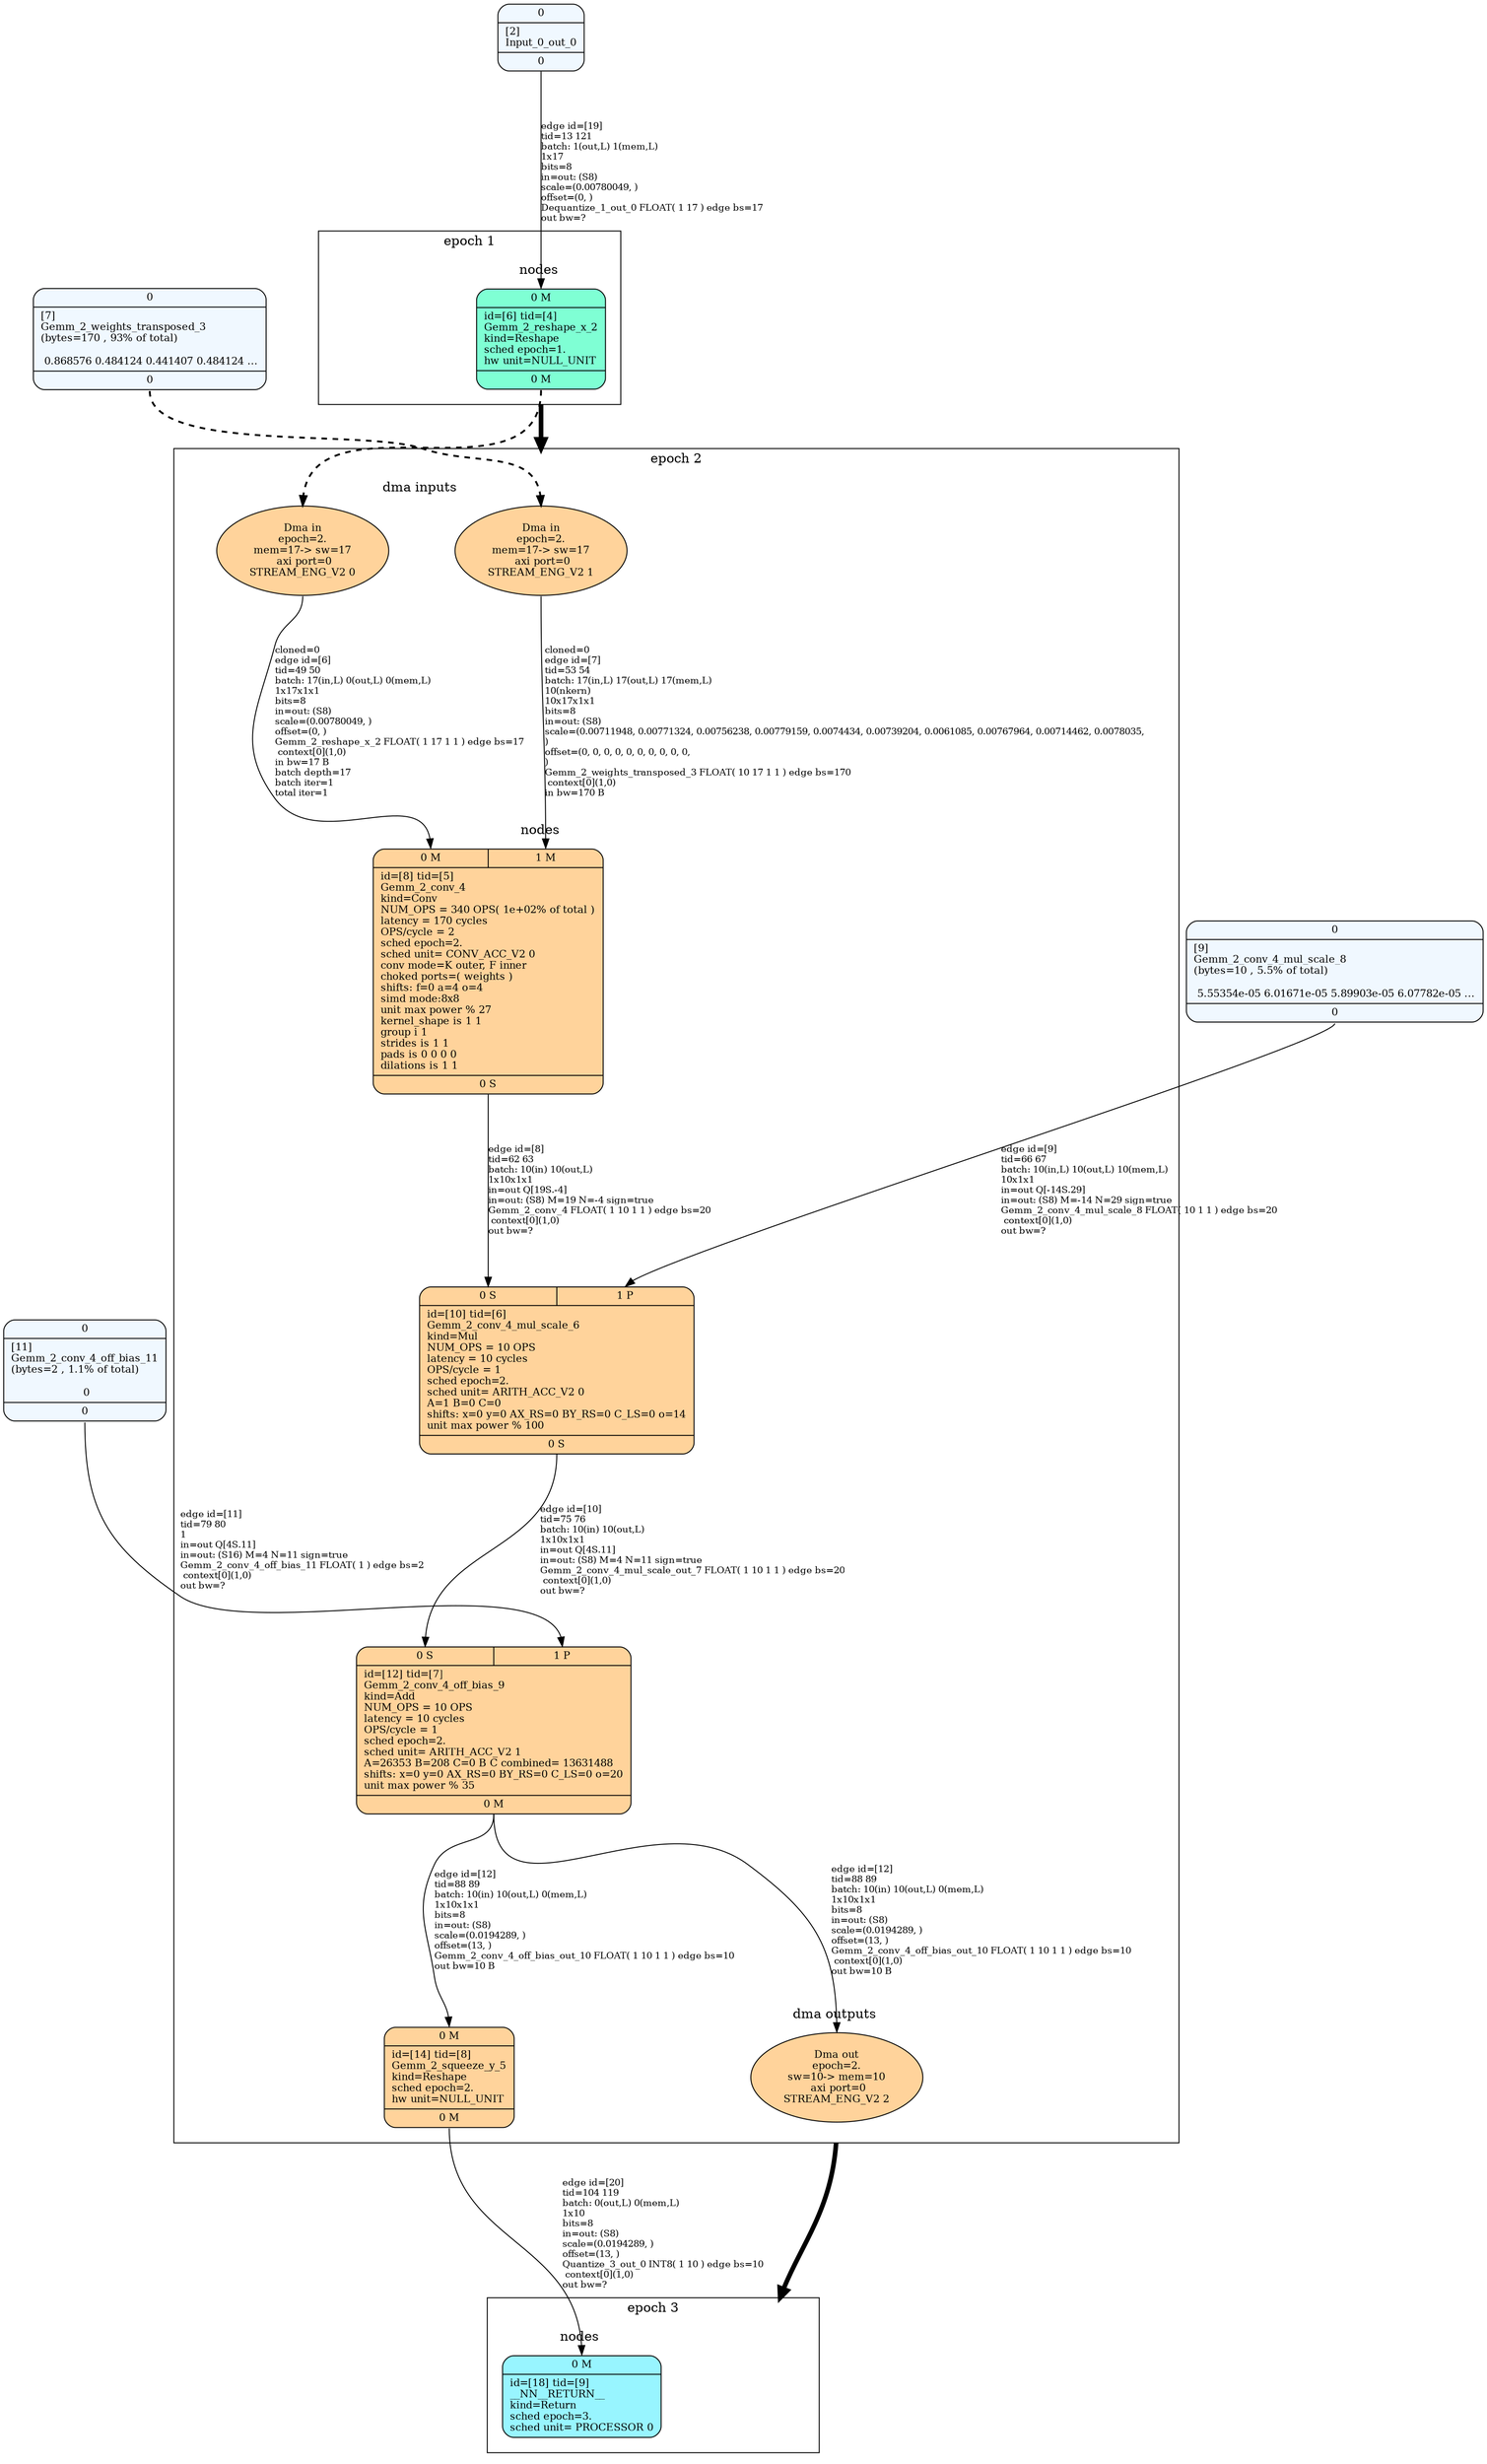 digraph G {
graph [ fontsize=11 ];
node [ fontsize=11 ];
edge [ fontsize=10 ];
rankdir=BU
ranksep=1.5
nodesep=1
splines=spline
compound=true
Graphinfo [ label="" shape=plaintext, style=rounded, color=black, fontname="Arial-Bold" ];
subgraph cluster_1 { label="epoch 1"; fontsize=14; 
subgraph cluster_1_nodes { label="nodes "; peripheries=0;
Gemm_2_reshape_x_2 ;  }

subgraph cluster_dma_1_in { label=""; peripheries=0;
dummy_1[ style=invis ];  };
 }
subgraph cluster_2 { label="epoch 2"; fontsize=14; 
subgraph cluster_2_nodes { label="nodes "; peripheries=0;
Gemm_2_conv_4 ; Gemm_2_conv_4_mul_scale_6 ; Gemm_2_conv_4_off_bias_9 ; Gemm_2_squeeze_y_5 ;  }

subgraph cluster_dma_2_in { label="dma inputs "; peripheries=0;
dma_1i2 ; dma_0i2 ;  };

subgraph cluster_dma_2_out { label="dma outputs "; peripheries=0;
dma_2i2 ;  }
 }
Gemm_2_reshape_x_2:s -> dma_1i2:n [ltail="cluster_1" lhead=cluster_2 strength=1000 penwidth=5];
subgraph cluster_3 { label="epoch 3"; fontsize=14; 
subgraph cluster_3_nodes { label="nodes "; peripheries=0;
__NN__RETURN__ ;  }

subgraph cluster_dma_3_in { label=""; peripheries=0;
dummy_3[ style=invis ];  };
 }
dma_2i2:s -> dummy_3:n [ltail="cluster_2" lhead=cluster_3 strength=1000 penwidth=5];
Gemm_2_conv_4_off_bias_11 [ label="{ { <i0> 0} |  [11]\lGemm_2_conv_4_off_bias_11\l(bytes=2 , 1.1% of total)\l\l 0 | { <o0> 0} }", shape=record, fillcolor="aliceblue", style="rounded,filled"  ] ;
Gemm_2_conv_4_mul_scale_8 [ label="{ { <i0> 0} |  [9]\lGemm_2_conv_4_mul_scale_8\l(bytes=10 , 5.5% of total)\l\l 5.55354e-05 6.01671e-05 5.89903e-05 6.07782e-05 ... | { <o0> 0} }", shape=record, fillcolor="aliceblue", style="rounded,filled"  ] ;
Input_0_out_0 [ label="{ { <i0> 0} |  [2]\lInput_0_out_0 | { <o0> 0} }", shape=record, fillcolor="aliceblue", style="rounded,filled"  ] ;
Gemm_2_weights_transposed_3 [ label="{ { <i0> 0} |  [7]\lGemm_2_weights_transposed_3\l(bytes=170 , 93% of total)\l\l 0.868576 0.484124 0.441407 0.484124 ... | { <o0> 0} }", shape=record, fillcolor="aliceblue", style="rounded,filled"  ] ;
Gemm_2_reshape_x_2 [ label="{ { < i0>  0 M } | id=[6] tid=[4]\lGemm_2_reshape_x_2\lkind=Reshape\lsched epoch=1.\lhw unit=NULL_UNIT\l | { < o0>  0 M } }", shape=record, fillcolor="aquamarine", style="rounded,filled"  ] ;
dma_0i2 [ label="Dma in\nepoch=2.\nmem=17-> sw=17
 axi port=0\nSTREAM_ENG_V2 0", shape=ellipse, width=0.1, fillcolor="burlywood1", style="rounded,filled"  ]
dma_1i2 [ label="Dma in\nepoch=2.\nmem=17-> sw=17
 axi port=0\nSTREAM_ENG_V2 1", shape=ellipse, width=0.1, fillcolor="burlywood1", style="rounded,filled"  ]
Gemm_2_conv_4 [ label="{ { < i0>  0 M  | < i1>  1 M } | id=[8] tid=[5]\lGemm_2_conv_4\lkind=Conv\lNUM_OPS = 340 OPS( 1e+02% of total )\llatency = 170 cycles\lOPS/cycle = 2\lsched epoch=2.\lsched unit= CONV_ACC_V2 0\lconv mode=K outer, F inner\lchoked ports=( weights  )\lshifts: f=0 a=4 o=4\lsimd mode:8x8\lunit max power % 27\lkernel_shape is 1 1\lgroup i 1\lstrides is 1 1\lpads is 0 0 0 0\ldilations is 1 1\l | { < o0>  0 S } }", shape=record, fillcolor="burlywood1", style="rounded,filled"  ] ;
Gemm_2_conv_4_mul_scale_6 [ label="{ { < i0>  0 S  | < i1>  1 P } | id=[10] tid=[6]\lGemm_2_conv_4_mul_scale_6\lkind=Mul\lNUM_OPS = 10 OPS\llatency = 10 cycles\lOPS/cycle = 1\lsched epoch=2.\lsched unit= ARITH_ACC_V2 0\lA=1 B=0 C=0\lshifts: x=0 y=0 AX_RS=0 BY_RS=0 C_LS=0 o=14\lunit max power % 100\l | { < o0>  0 S } }", shape=record, fillcolor="burlywood1", style="rounded,filled"  ] ;
dma_2i2 [ label="Dma out\nepoch=2.\nsw=10-> mem=10
 axi port=0\nSTREAM_ENG_V2 2", shape=ellipse, width=0.1, fillcolor="burlywood1", style="rounded,filled"  ]
Gemm_2_conv_4_off_bias_9:o0:s->dma_2i2:n [ label="edge id=[12]\ltid=88 89\lbatch: 10(in) 10(out,L) 0(mem,L) \l1x10x1x1\lbits=8\lin=out: (S8)\lscale=(0.0194289, )\loffset=(13, )\lGemm_2_conv_4_off_bias_out_10 FLOAT( 1 10 1 1 ) edge bs=10\l context[0](1,0)\lout bw=10 B\l" ]; 
Gemm_2_conv_4_off_bias_9 [ label="{ { < i0>  0 S  | < i1>  1 P } | id=[12] tid=[7]\lGemm_2_conv_4_off_bias_9\lkind=Add\lNUM_OPS = 10 OPS\llatency = 10 cycles\lOPS/cycle = 1\lsched epoch=2.\lsched unit= ARITH_ACC_V2 1\lA=26353 B=208 C=0 B C combined= 13631488\lshifts: x=0 y=0 AX_RS=0 BY_RS=0 C_LS=0 o=20\lunit max power % 35\l | { < o0>  0 M } }", shape=record, fillcolor="burlywood1", style="rounded,filled"  ] ;
Gemm_2_squeeze_y_5 [ label="{ { < i0>  0 M } | id=[14] tid=[8]\lGemm_2_squeeze_y_5\lkind=Reshape\lsched epoch=2.\lhw unit=NULL_UNIT\l | { < o0>  0 M } }", shape=record, fillcolor="burlywood1", style="rounded,filled"  ] ;
__NN__RETURN__ [ label="{ { < i0>  0 M } | id=[18] tid=[9]\l__NN__RETURN__\lkind=Return\lsched epoch=3.\lsched unit= PROCESSOR 0\l}", shape=record, fillcolor="cadetblue1", style="rounded,filled"  ] ;
Gemm_2_reshape_x_2:o0:s->dma_0i2:n [ penwidth=2, style=dashed  ]; 
dma_0i2:s->Gemm_2_conv_4:i0:n [ label="cloned=0\ledge id=[6]\ltid=49 50\lbatch: 17(in,L) 0(out,L) 0(mem,L) \l1x17x1x1\lbits=8\lin=out: (S8)\lscale=(0.00780049, )\loffset=(0, )\lGemm_2_reshape_x_2 FLOAT( 1 17 1 1 ) edge bs=17\l context[0](1,0)\lin bw=17 B\lbatch depth=17\lbatch iter=1\ltotal iter=1\l"   ]; 
Gemm_2_weights_transposed_3:o0:s->dma_1i2:n [ penwidth=2, style=dashed  ]; 
dma_1i2:s->Gemm_2_conv_4:i1:n [ label="cloned=0\ledge id=[7]\ltid=53 54\lbatch: 17(in,L) 17(out,L) 17(mem,L) \l10(nkern) \l10x17x1x1\lbits=8\lin=out: (S8)\lscale=(0.00711948, 0.00771324, 0.00756238, 0.00779159, 0.0074434, 0.00739204, 0.0061085, 0.00767964, 0.00714462, 0.0078035, \l)\loffset=(0, 0, 0, 0, 0, 0, 0, 0, 0, 0, \l)\lGemm_2_weights_transposed_3 FLOAT( 10 17 1 1 ) edge bs=170\l context[0](1,0)\lin bw=170 B\l"   ]; 
Gemm_2_conv_4:o0:s->Gemm_2_conv_4_mul_scale_6:i0:n [ label="edge id=[8]\ltid=62 63\lbatch: 10(in) 10(out,L) \l1x10x1x1\lin=out Q[19S.-4]\lin=out: (S8) M=19 N=-4 sign=true\lGemm_2_conv_4 FLOAT( 1 10 1 1 ) edge bs=20\l context[0](1,0)\lout bw=?\l" ]; 
Gemm_2_conv_4_mul_scale_8:o0:s->Gemm_2_conv_4_mul_scale_6:i1:n [ label="edge id=[9]\ltid=66 67\lbatch: 10(in,L) 10(out,L) 10(mem,L) \l10x1x1\lin=out Q[-14S.29]\lin=out: (S8) M=-14 N=29 sign=true\lGemm_2_conv_4_mul_scale_8 FLOAT( 10 1 1 ) edge bs=20\l context[0](1,0)\lout bw=?\l" ]; 
Gemm_2_conv_4_mul_scale_6:o0:s->Gemm_2_conv_4_off_bias_9:i0:n [ label="edge id=[10]\ltid=75 76\lbatch: 10(in) 10(out,L) \l1x10x1x1\lin=out Q[4S.11]\lin=out: (S8) M=4 N=11 sign=true\lGemm_2_conv_4_mul_scale_out_7 FLOAT( 1 10 1 1 ) edge bs=20\l context[0](1,0)\lout bw=?\l" ]; 
Gemm_2_conv_4_off_bias_11:o0:s->Gemm_2_conv_4_off_bias_9:i1:n [ label="edge id=[11]\ltid=79 80\l1\lin=out Q[4S.11]\lin=out: (S16) M=4 N=11 sign=true\lGemm_2_conv_4_off_bias_11 FLOAT( 1 ) edge bs=2\l context[0](1,0)\lout bw=?\l" ]; 
Gemm_2_conv_4_off_bias_9:o0:s->Gemm_2_squeeze_y_5:i0:n [ label="edge id=[12]\ltid=88 89\lbatch: 10(in) 10(out,L) 0(mem,L) \l1x10x1x1\lbits=8\lin=out: (S8)\lscale=(0.0194289, )\loffset=(13, )\lGemm_2_conv_4_off_bias_out_10 FLOAT( 1 10 1 1 ) edge bs=10\lout bw=10 B\l" ]; 
Input_0_out_0:o0:s->Gemm_2_reshape_x_2:i0:n [ label="edge id=[19]\ltid=13 121\lbatch: 1(out,L) 1(mem,L) \l1x17\lbits=8\lin=out: (S8)\lscale=(0.00780049, )\loffset=(0, )\lDequantize_1_out_0 FLOAT( 1 17 ) edge bs=17\lout bw=?\l" ]; 
Gemm_2_squeeze_y_5:o0:s->__NN__RETURN__:i0:n [ label="edge id=[20]\ltid=104 119\lbatch: 0(out,L) 0(mem,L) \l1x10\lbits=8\lin=out: (S8)\lscale=(0.0194289, )\loffset=(13, )\lQuantize_3_out_0 INT8( 1 10 ) edge bs=10\l context[0](1,0)\lout bw=?\l" ]; 
}
